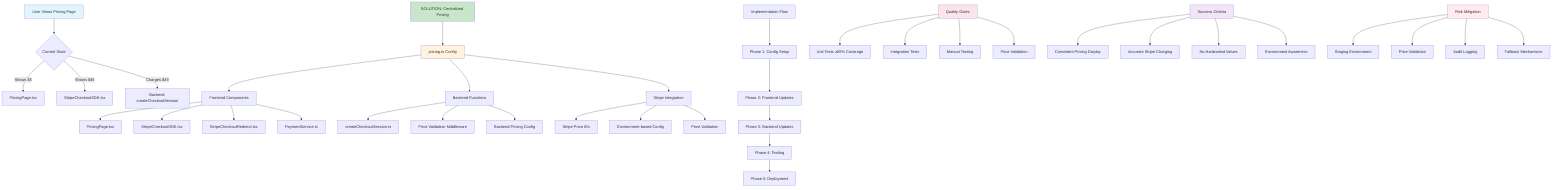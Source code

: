 graph TD
    A[User Views Pricing Page] --> B{Current State}
    B -->|Shows $5| C[PricingPage.tsx]
    B -->|Shows $49| D[StripeCheckoutSDK.tsx]
    B -->|Charges $49| E[Backend createCheckoutSession]
    
    F[SOLUTION: Centralized Pricing] --> G[pricing.ts Config]
    
    G --> H[Frontend Components]
    G --> I[Backend Functions]
    G --> J[Stripe Integration]
    
    H --> H1[PricingPage.tsx]
    H --> H2[StripeCheckoutSDK.tsx]
    H --> H3[StripeCheckoutRedirect.tsx]
    H --> H4[PaymentService.ts]
    
    I --> I1[createCheckoutSession.ts]
    I --> I2[Price Validation Middleware]
    I --> I3[Backend Pricing Config]
    
    J --> J1[Stripe Price IDs]
    J --> J2[Environment-based Config]
    J --> J3[Price Validation]
    
    K[Implementation Flow] --> L[Phase 1: Config Setup]
    L --> M[Phase 2: Frontend Updates]
    M --> N[Phase 3: Backend Updates]
    N --> O[Phase 4: Testing]
    O --> P[Phase 5: Deployment]
    
    Q[Quality Gates] --> Q1[Unit Tests ≥85% Coverage]
    Q --> Q2[Integration Tests]
    Q --> Q3[Manual Testing]
    Q --> Q4[Price Validation]
    
    R[Success Criteria] --> R1[Consistent Pricing Display]
    R --> R2[Accurate Stripe Charging]
    R --> R3[No Hardcoded Values]
    R --> R4[Environment Awareness]
    
    S[Risk Mitigation] --> S1[Staging Environment]
    S --> S2[Price Validation]
    S --> S3[Audit Logging]
    S --> S4[Fallback Mechanisms]
    
    style A fill:#e1f5fe
    style F fill:#c8e6c9
    style G fill:#fff3e0
    style Q fill:#fce4ec
    style R fill:#f3e5f5
    style S fill:#ffebee